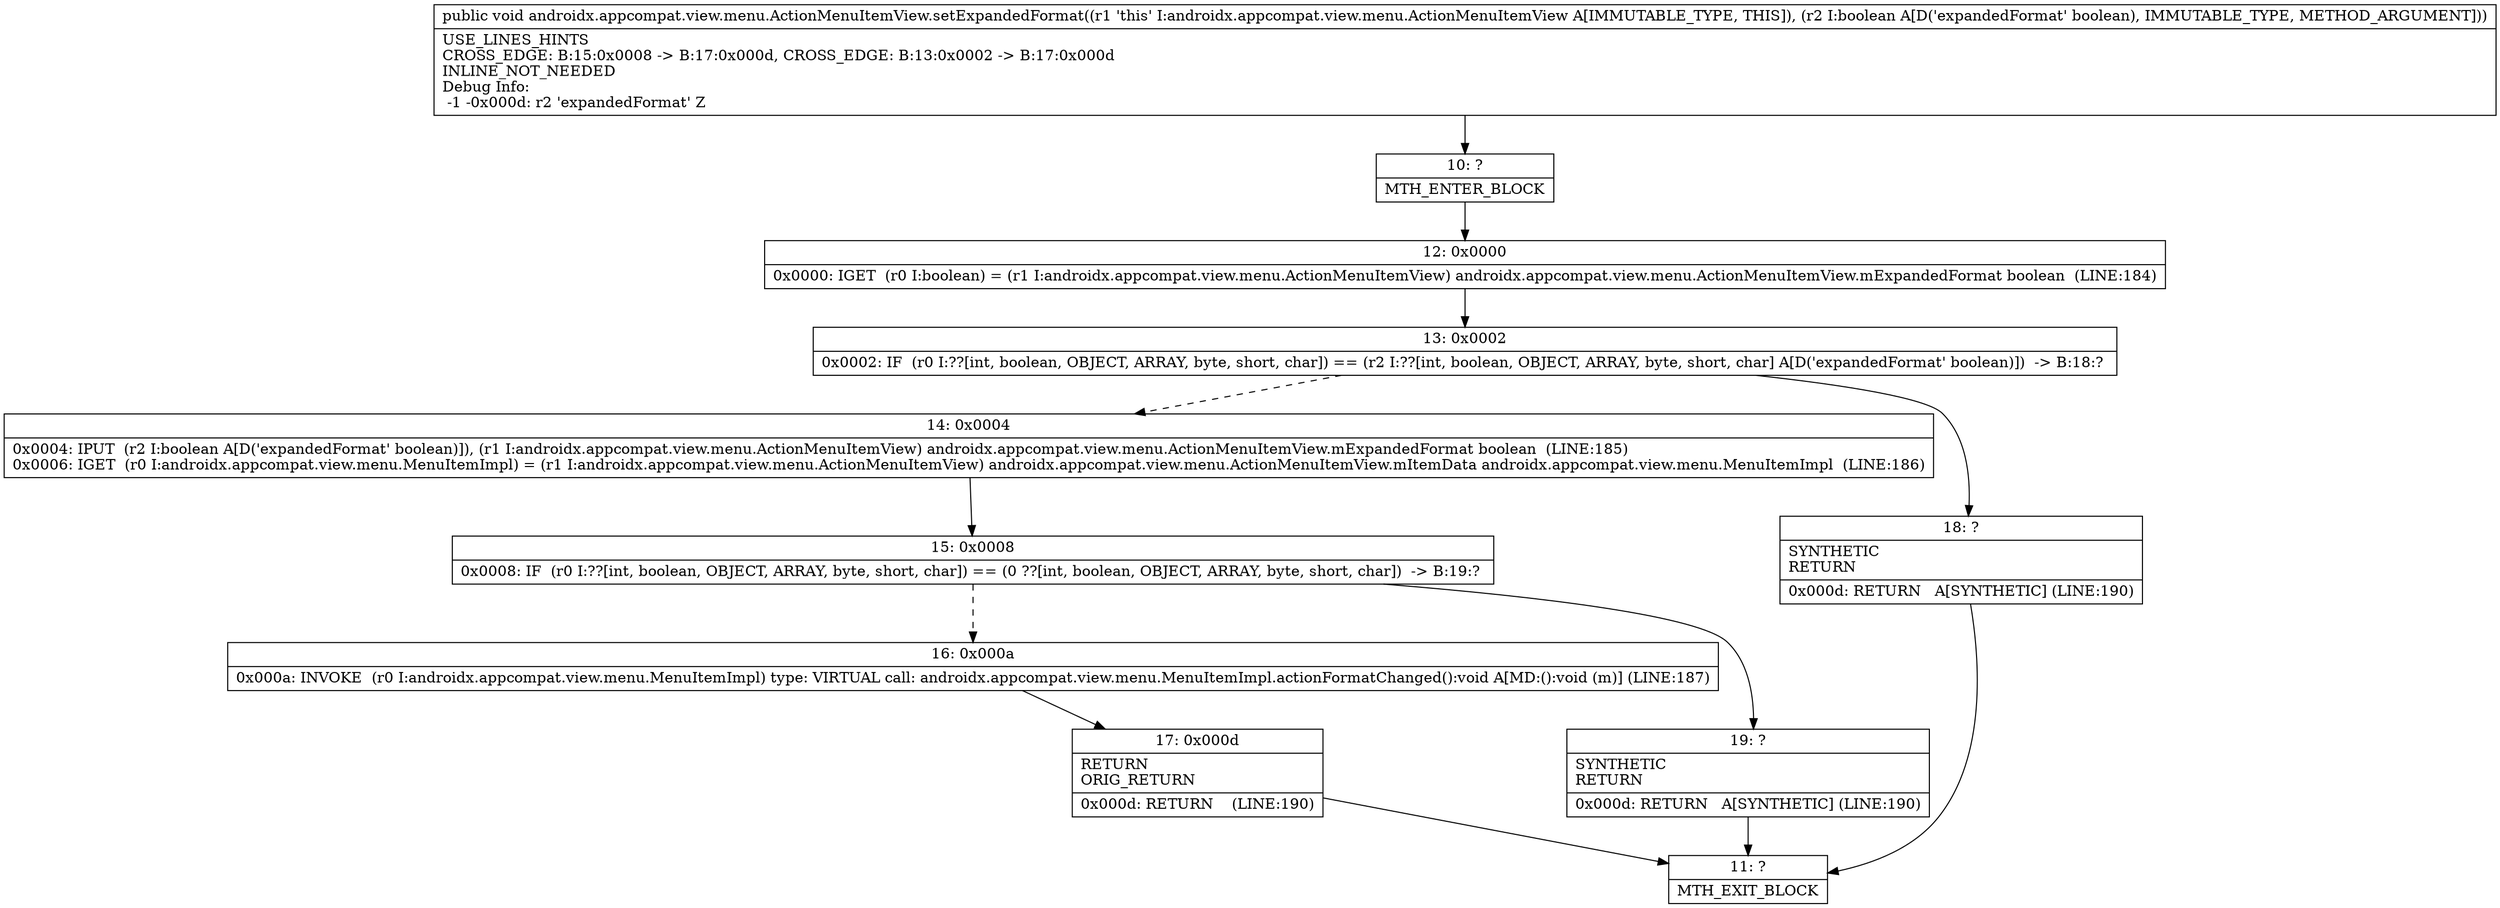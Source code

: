 digraph "CFG forandroidx.appcompat.view.menu.ActionMenuItemView.setExpandedFormat(Z)V" {
Node_10 [shape=record,label="{10\:\ ?|MTH_ENTER_BLOCK\l}"];
Node_12 [shape=record,label="{12\:\ 0x0000|0x0000: IGET  (r0 I:boolean) = (r1 I:androidx.appcompat.view.menu.ActionMenuItemView) androidx.appcompat.view.menu.ActionMenuItemView.mExpandedFormat boolean  (LINE:184)\l}"];
Node_13 [shape=record,label="{13\:\ 0x0002|0x0002: IF  (r0 I:??[int, boolean, OBJECT, ARRAY, byte, short, char]) == (r2 I:??[int, boolean, OBJECT, ARRAY, byte, short, char] A[D('expandedFormat' boolean)])  \-\> B:18:? \l}"];
Node_14 [shape=record,label="{14\:\ 0x0004|0x0004: IPUT  (r2 I:boolean A[D('expandedFormat' boolean)]), (r1 I:androidx.appcompat.view.menu.ActionMenuItemView) androidx.appcompat.view.menu.ActionMenuItemView.mExpandedFormat boolean  (LINE:185)\l0x0006: IGET  (r0 I:androidx.appcompat.view.menu.MenuItemImpl) = (r1 I:androidx.appcompat.view.menu.ActionMenuItemView) androidx.appcompat.view.menu.ActionMenuItemView.mItemData androidx.appcompat.view.menu.MenuItemImpl  (LINE:186)\l}"];
Node_15 [shape=record,label="{15\:\ 0x0008|0x0008: IF  (r0 I:??[int, boolean, OBJECT, ARRAY, byte, short, char]) == (0 ??[int, boolean, OBJECT, ARRAY, byte, short, char])  \-\> B:19:? \l}"];
Node_16 [shape=record,label="{16\:\ 0x000a|0x000a: INVOKE  (r0 I:androidx.appcompat.view.menu.MenuItemImpl) type: VIRTUAL call: androidx.appcompat.view.menu.MenuItemImpl.actionFormatChanged():void A[MD:():void (m)] (LINE:187)\l}"];
Node_17 [shape=record,label="{17\:\ 0x000d|RETURN\lORIG_RETURN\l|0x000d: RETURN    (LINE:190)\l}"];
Node_11 [shape=record,label="{11\:\ ?|MTH_EXIT_BLOCK\l}"];
Node_19 [shape=record,label="{19\:\ ?|SYNTHETIC\lRETURN\l|0x000d: RETURN   A[SYNTHETIC] (LINE:190)\l}"];
Node_18 [shape=record,label="{18\:\ ?|SYNTHETIC\lRETURN\l|0x000d: RETURN   A[SYNTHETIC] (LINE:190)\l}"];
MethodNode[shape=record,label="{public void androidx.appcompat.view.menu.ActionMenuItemView.setExpandedFormat((r1 'this' I:androidx.appcompat.view.menu.ActionMenuItemView A[IMMUTABLE_TYPE, THIS]), (r2 I:boolean A[D('expandedFormat' boolean), IMMUTABLE_TYPE, METHOD_ARGUMENT]))  | USE_LINES_HINTS\lCROSS_EDGE: B:15:0x0008 \-\> B:17:0x000d, CROSS_EDGE: B:13:0x0002 \-\> B:17:0x000d\lINLINE_NOT_NEEDED\lDebug Info:\l  \-1 \-0x000d: r2 'expandedFormat' Z\l}"];
MethodNode -> Node_10;Node_10 -> Node_12;
Node_12 -> Node_13;
Node_13 -> Node_14[style=dashed];
Node_13 -> Node_18;
Node_14 -> Node_15;
Node_15 -> Node_16[style=dashed];
Node_15 -> Node_19;
Node_16 -> Node_17;
Node_17 -> Node_11;
Node_19 -> Node_11;
Node_18 -> Node_11;
}

